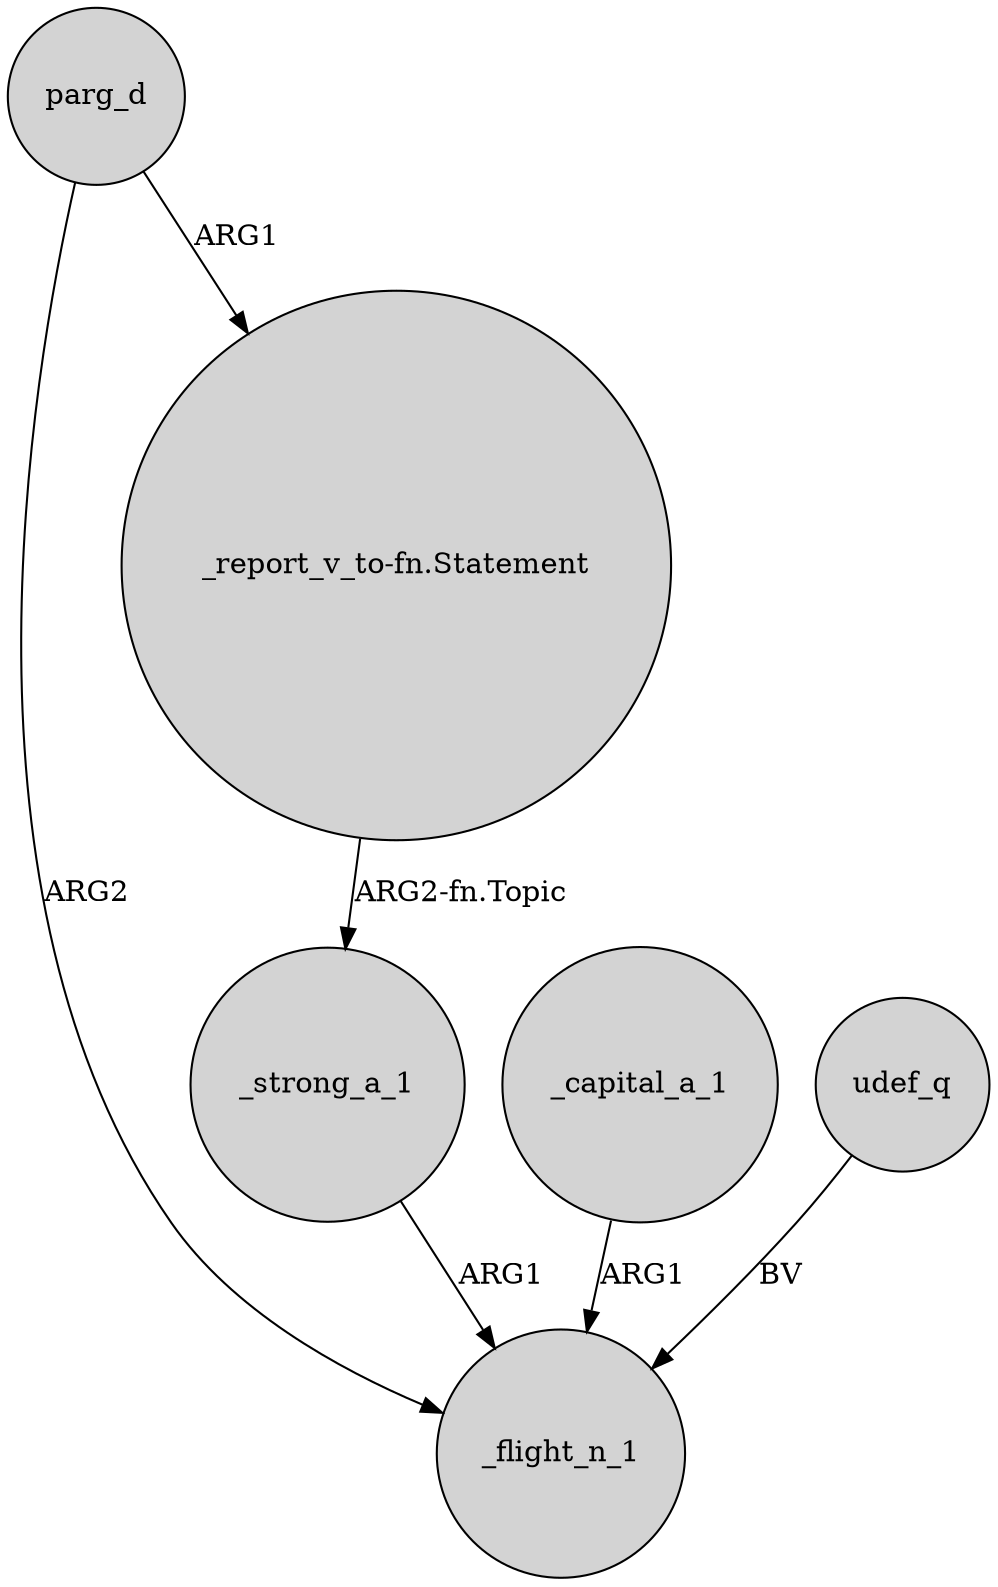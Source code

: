 digraph {
	node [shape=circle style=filled]
	parg_d -> _flight_n_1 [label=ARG2]
	parg_d -> "_report_v_to-fn.Statement" [label=ARG1]
	_strong_a_1 -> _flight_n_1 [label=ARG1]
	_capital_a_1 -> _flight_n_1 [label=ARG1]
	udef_q -> _flight_n_1 [label=BV]
	"_report_v_to-fn.Statement" -> _strong_a_1 [label="ARG2-fn.Topic"]
}
